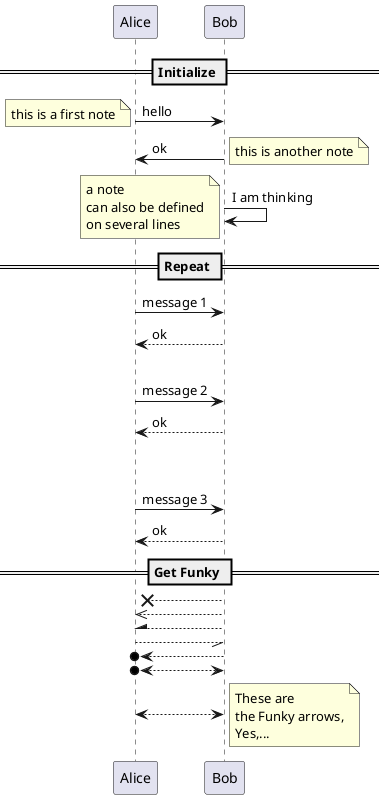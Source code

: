 @startuml
== Initialize ==
Alice->Bob : hello
note left: this is a first note
Bob->Alice : ok
note right: this is another note
Bob->Bob : I am thinking
note left
a note
can also be defined
on several lines
end note
== Repeat ==
Alice -> Bob: message 1
Bob --> Alice: ok
|||
Alice -> Bob: message 2
Bob --> Alice: ok
||45||
Alice -> Bob: message 3
Bob --> Alice: ok
== Get Funky ==
Bob -->x Alice
Bob -->> Alice
Bob --\ Alice
Bob \\-- Alice
Bob -->o Alice
Bob <-->o Alice
Bob <--> Alice
note right: These are\nthe Funky arrows,\nYes,...
@enduml
